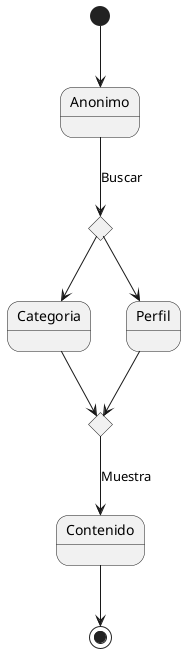 @startuml
state c1 <<choice>>
state c2 <<choice>>

[*] --> Anonimo
Anonimo --> c1 : Buscar
c1 --> Categoria
c1 --> Perfil
Categoria --> c2
Perfil --> c2
c2 --> Contenido : Muestra
Contenido --> [*]
@enduml
